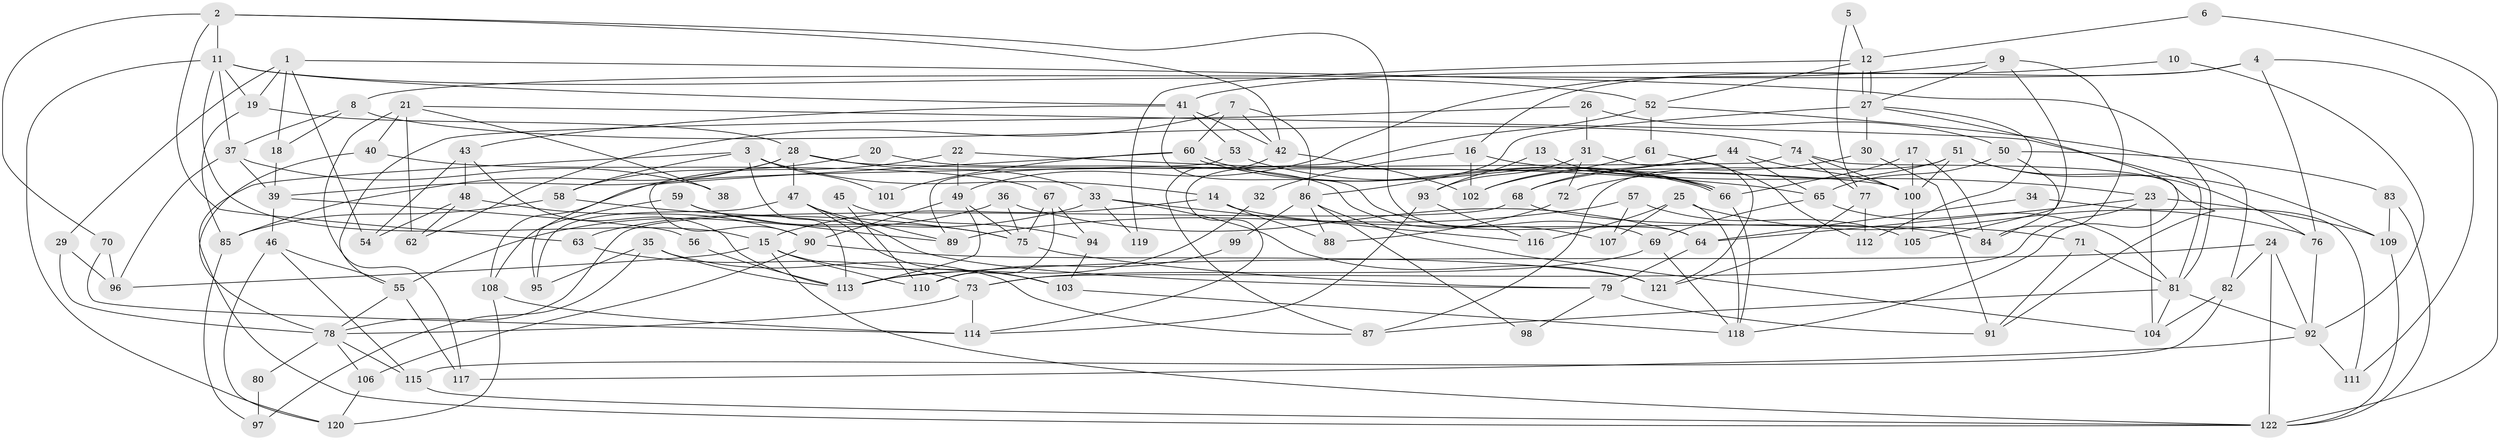 // coarse degree distribution, {5: 0.21176470588235294, 10: 0.03529411764705882, 6: 0.1411764705882353, 2: 0.11764705882352941, 4: 0.16470588235294117, 3: 0.18823529411764706, 8: 0.023529411764705882, 7: 0.09411764705882353, 9: 0.023529411764705882}
// Generated by graph-tools (version 1.1) at 2025/52/02/27/25 19:52:05]
// undirected, 122 vertices, 244 edges
graph export_dot {
graph [start="1"]
  node [color=gray90,style=filled];
  1;
  2;
  3;
  4;
  5;
  6;
  7;
  8;
  9;
  10;
  11;
  12;
  13;
  14;
  15;
  16;
  17;
  18;
  19;
  20;
  21;
  22;
  23;
  24;
  25;
  26;
  27;
  28;
  29;
  30;
  31;
  32;
  33;
  34;
  35;
  36;
  37;
  38;
  39;
  40;
  41;
  42;
  43;
  44;
  45;
  46;
  47;
  48;
  49;
  50;
  51;
  52;
  53;
  54;
  55;
  56;
  57;
  58;
  59;
  60;
  61;
  62;
  63;
  64;
  65;
  66;
  67;
  68;
  69;
  70;
  71;
  72;
  73;
  74;
  75;
  76;
  77;
  78;
  79;
  80;
  81;
  82;
  83;
  84;
  85;
  86;
  87;
  88;
  89;
  90;
  91;
  92;
  93;
  94;
  95;
  96;
  97;
  98;
  99;
  100;
  101;
  102;
  103;
  104;
  105;
  106;
  107;
  108;
  109;
  110;
  111;
  112;
  113;
  114;
  115;
  116;
  117;
  118;
  119;
  120;
  121;
  122;
  1 -- 81;
  1 -- 19;
  1 -- 18;
  1 -- 29;
  1 -- 54;
  2 -- 42;
  2 -- 64;
  2 -- 11;
  2 -- 63;
  2 -- 70;
  3 -- 122;
  3 -- 113;
  3 -- 14;
  3 -- 58;
  3 -- 101;
  4 -- 8;
  4 -- 16;
  4 -- 76;
  4 -- 111;
  5 -- 77;
  5 -- 12;
  6 -- 12;
  6 -- 122;
  7 -- 60;
  7 -- 86;
  7 -- 42;
  7 -- 62;
  8 -- 74;
  8 -- 37;
  8 -- 18;
  9 -- 49;
  9 -- 27;
  9 -- 84;
  9 -- 105;
  10 -- 41;
  10 -- 92;
  11 -- 41;
  11 -- 15;
  11 -- 19;
  11 -- 37;
  11 -- 52;
  11 -- 120;
  12 -- 52;
  12 -- 27;
  12 -- 27;
  12 -- 119;
  13 -- 66;
  13 -- 93;
  14 -- 15;
  14 -- 84;
  14 -- 88;
  15 -- 96;
  15 -- 103;
  15 -- 110;
  15 -- 122;
  16 -- 23;
  16 -- 102;
  16 -- 32;
  17 -- 84;
  17 -- 66;
  17 -- 100;
  18 -- 39;
  19 -- 85;
  19 -- 28;
  20 -- 107;
  20 -- 58;
  21 -- 117;
  21 -- 81;
  21 -- 38;
  21 -- 40;
  21 -- 62;
  22 -- 65;
  22 -- 49;
  22 -- 95;
  23 -- 73;
  23 -- 109;
  23 -- 64;
  23 -- 104;
  24 -- 122;
  24 -- 113;
  24 -- 82;
  24 -- 92;
  25 -- 118;
  25 -- 76;
  25 -- 107;
  25 -- 116;
  26 -- 50;
  26 -- 31;
  26 -- 55;
  27 -- 118;
  27 -- 30;
  27 -- 86;
  27 -- 112;
  28 -- 33;
  28 -- 39;
  28 -- 47;
  28 -- 85;
  28 -- 100;
  29 -- 78;
  29 -- 96;
  30 -- 68;
  30 -- 91;
  31 -- 72;
  31 -- 121;
  31 -- 93;
  32 -- 113;
  33 -- 116;
  33 -- 63;
  33 -- 119;
  33 -- 121;
  34 -- 111;
  34 -- 64;
  35 -- 95;
  35 -- 87;
  35 -- 97;
  35 -- 113;
  36 -- 55;
  36 -- 64;
  36 -- 75;
  37 -- 39;
  37 -- 38;
  37 -- 96;
  39 -- 46;
  39 -- 56;
  40 -- 78;
  40 -- 67;
  41 -- 69;
  41 -- 43;
  41 -- 42;
  41 -- 53;
  42 -- 87;
  42 -- 102;
  43 -- 48;
  43 -- 54;
  43 -- 113;
  44 -- 68;
  44 -- 100;
  44 -- 65;
  44 -- 102;
  45 -- 94;
  45 -- 110;
  46 -- 115;
  46 -- 55;
  46 -- 120;
  47 -- 79;
  47 -- 89;
  47 -- 95;
  47 -- 103;
  48 -- 62;
  48 -- 90;
  48 -- 54;
  49 -- 113;
  49 -- 75;
  49 -- 90;
  50 -- 84;
  50 -- 83;
  50 -- 65;
  51 -- 100;
  51 -- 76;
  51 -- 72;
  51 -- 87;
  51 -- 109;
  52 -- 82;
  52 -- 61;
  52 -- 114;
  53 -- 66;
  53 -- 89;
  55 -- 78;
  55 -- 117;
  56 -- 113;
  57 -- 89;
  57 -- 105;
  57 -- 107;
  58 -- 75;
  58 -- 85;
  59 -- 89;
  59 -- 108;
  59 -- 75;
  60 -- 66;
  60 -- 66;
  60 -- 108;
  60 -- 101;
  61 -- 102;
  61 -- 112;
  63 -- 73;
  64 -- 79;
  65 -- 69;
  65 -- 81;
  66 -- 118;
  67 -- 75;
  67 -- 94;
  67 -- 110;
  68 -- 78;
  68 -- 71;
  69 -- 73;
  69 -- 118;
  70 -- 96;
  70 -- 114;
  71 -- 81;
  71 -- 91;
  72 -- 88;
  73 -- 78;
  73 -- 114;
  74 -- 100;
  74 -- 90;
  74 -- 77;
  74 -- 91;
  75 -- 79;
  76 -- 92;
  77 -- 112;
  77 -- 121;
  78 -- 106;
  78 -- 80;
  78 -- 115;
  79 -- 91;
  79 -- 98;
  80 -- 97;
  81 -- 87;
  81 -- 92;
  81 -- 104;
  82 -- 104;
  82 -- 115;
  83 -- 122;
  83 -- 109;
  85 -- 97;
  86 -- 104;
  86 -- 88;
  86 -- 98;
  86 -- 99;
  90 -- 121;
  90 -- 106;
  92 -- 111;
  92 -- 117;
  93 -- 114;
  93 -- 116;
  94 -- 103;
  99 -- 110;
  100 -- 105;
  103 -- 118;
  106 -- 120;
  108 -- 120;
  108 -- 114;
  109 -- 122;
  115 -- 122;
}
